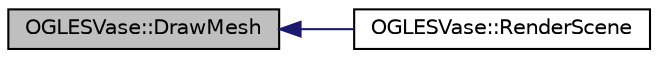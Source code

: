 digraph "OGLESVase::DrawMesh"
{
  edge [fontname="Helvetica",fontsize="10",labelfontname="Helvetica",labelfontsize="10"];
  node [fontname="Helvetica",fontsize="10",shape=record];
  rankdir="LR";
  Node1 [label="OGLESVase::DrawMesh",height=0.2,width=0.4,color="black", fillcolor="grey75", style="filled", fontcolor="black"];
  Node1 -> Node2 [dir="back",color="midnightblue",fontsize="10",style="solid",fontname="Helvetica"];
  Node2 [label="OGLESVase::RenderScene",height=0.2,width=0.4,color="black", fillcolor="white", style="filled",URL="$class_o_g_l_e_s_vase.html#a8cd93f6ca5569a876a8a7b8782d743bf",tooltip="Render the scene. "];
}
